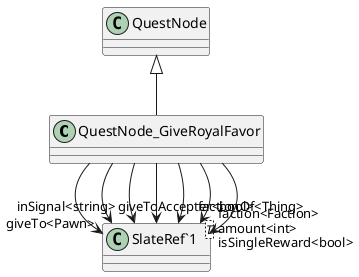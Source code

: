 @startuml
class QuestNode_GiveRoyalFavor {
}
class "SlateRef`1"<T> {
}
QuestNode <|-- QuestNode_GiveRoyalFavor
QuestNode_GiveRoyalFavor --> "giveTo<Pawn>" "SlateRef`1"
QuestNode_GiveRoyalFavor --> "giveToAccepter<bool>" "SlateRef`1"
QuestNode_GiveRoyalFavor --> "inSignal<string>" "SlateRef`1"
QuestNode_GiveRoyalFavor --> "faction<Faction>" "SlateRef`1"
QuestNode_GiveRoyalFavor --> "factionOf<Thing>" "SlateRef`1"
QuestNode_GiveRoyalFavor --> "amount<int>" "SlateRef`1"
QuestNode_GiveRoyalFavor --> "isSingleReward<bool>" "SlateRef`1"
@enduml
